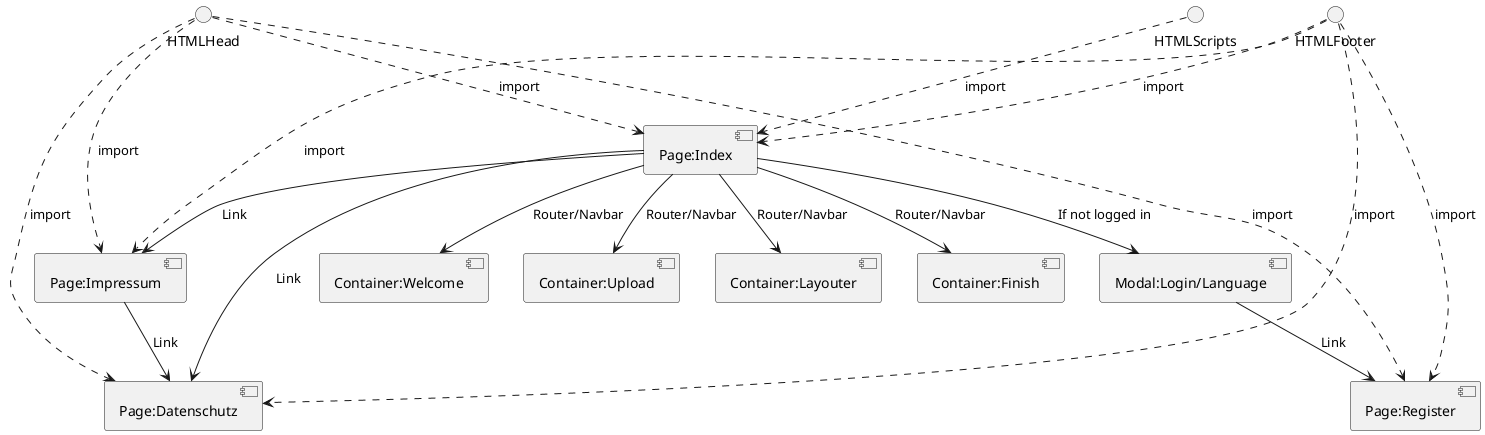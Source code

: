 @startuml

HTMLHead ..> [Page:Index] : import
HTMLScripts ..> [Page:Index] : import
HTMLFooter ..> [Page:Index] : import

HTMLHead  ..> [Page:Impressum] : import
HTMLFooter ..> [Page:Impressum] : import

HTMLHead  ..> [Page:Datenschutz] : import
HTMLFooter ..> [Page:Datenschutz] : import

HTMLHead ..> [Page:Register] : import
HTMLFooter ..> [Page:Register] : import

[Page:Index] --> [Page:Impressum] : Link
[Page:Index] --> [Page:Datenschutz] : Link
[Page:Impressum] --> [Page:Datenschutz] : Link

[Page:Index] --> [Modal:Login/Language] : If not logged in
[Modal:Login/Language] --> [Page:Register] : Link

[Page:Index] --> [Container:Welcome] : Router/Navbar
[Page:Index] --> [Container:Upload] : Router/Navbar
[Page:Index] --> [Container:Layouter] : Router/Navbar
[Page:Index] --> [Container:Finish] : Router/Navbar


@enduml